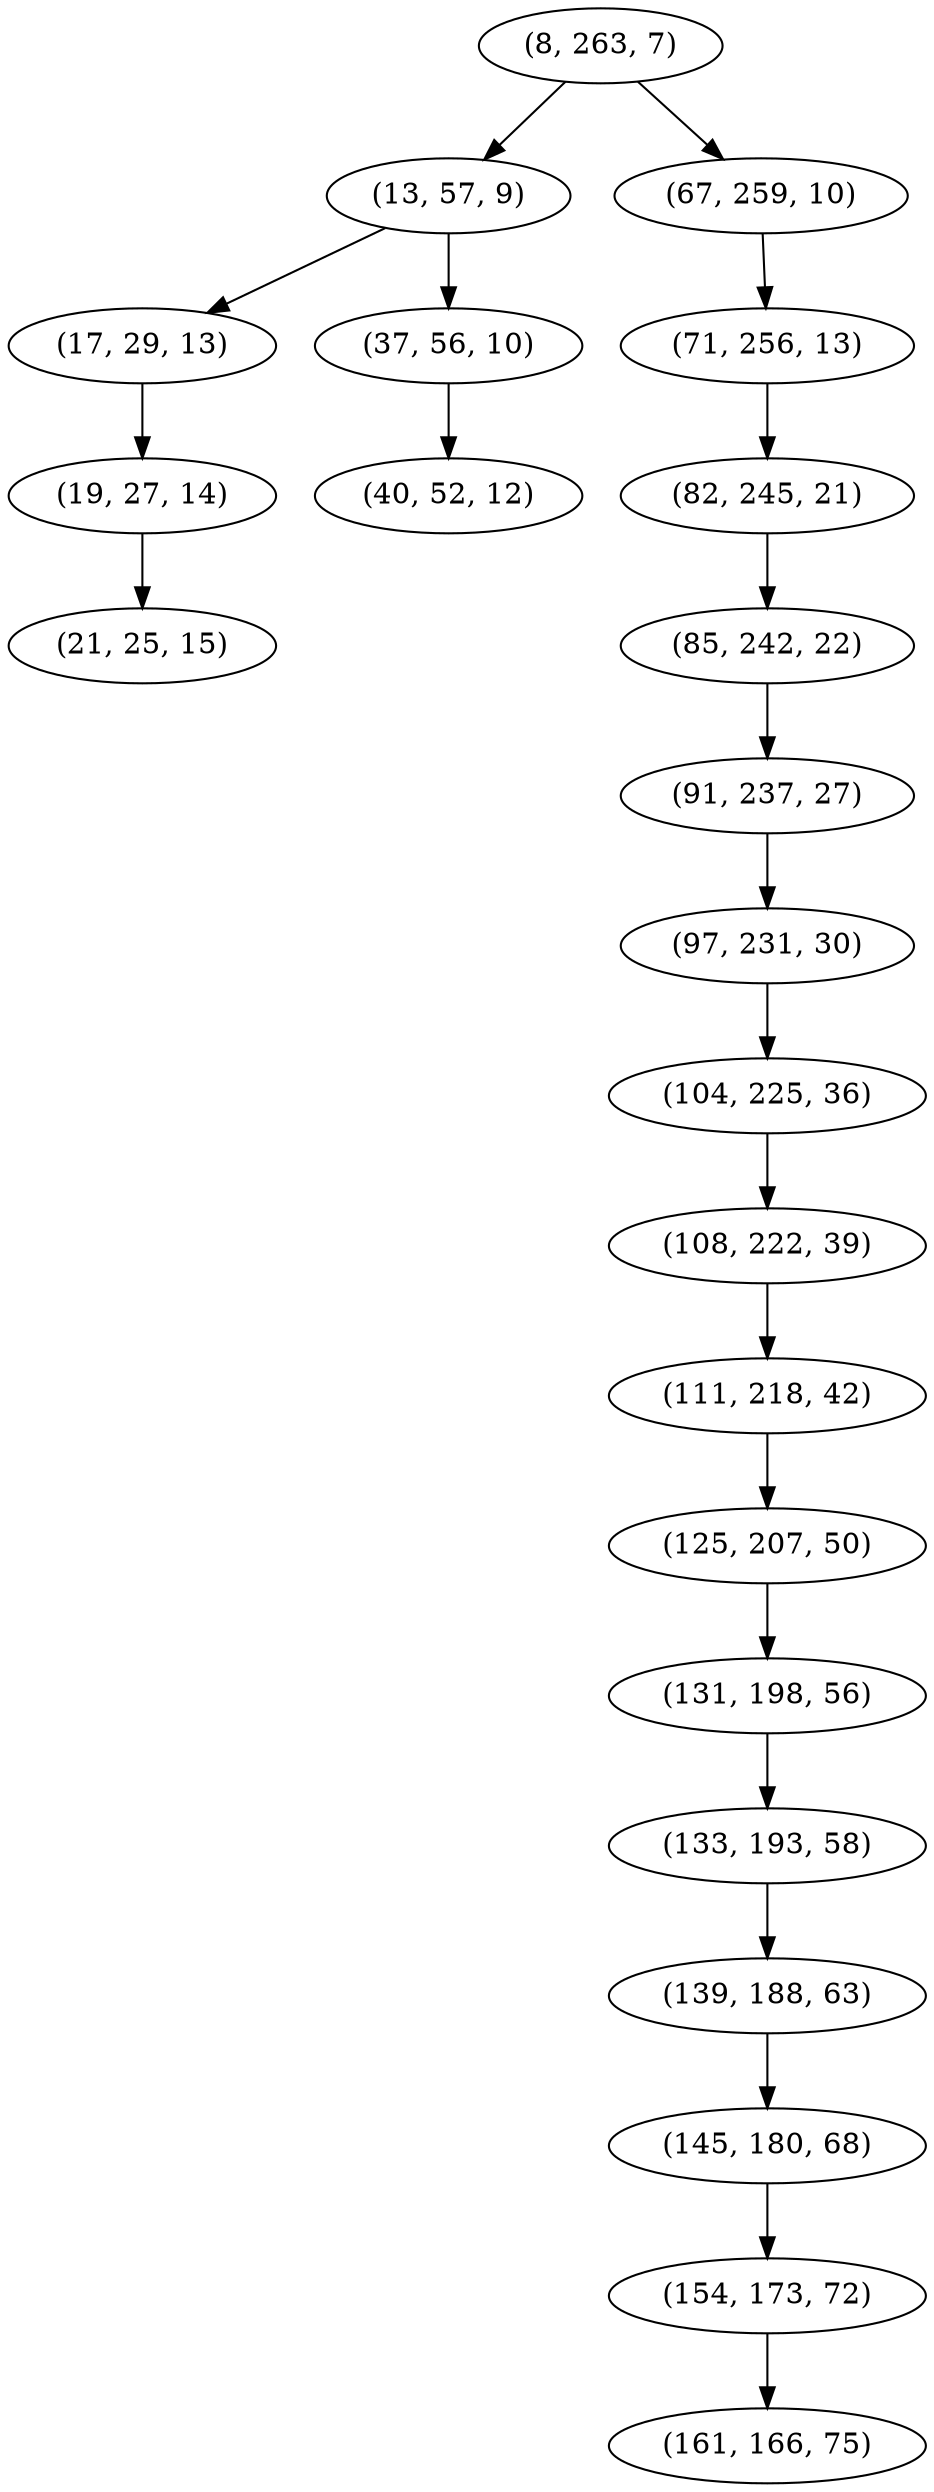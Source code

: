digraph tree {
    "(8, 263, 7)";
    "(13, 57, 9)";
    "(17, 29, 13)";
    "(19, 27, 14)";
    "(21, 25, 15)";
    "(37, 56, 10)";
    "(40, 52, 12)";
    "(67, 259, 10)";
    "(71, 256, 13)";
    "(82, 245, 21)";
    "(85, 242, 22)";
    "(91, 237, 27)";
    "(97, 231, 30)";
    "(104, 225, 36)";
    "(108, 222, 39)";
    "(111, 218, 42)";
    "(125, 207, 50)";
    "(131, 198, 56)";
    "(133, 193, 58)";
    "(139, 188, 63)";
    "(145, 180, 68)";
    "(154, 173, 72)";
    "(161, 166, 75)";
    "(8, 263, 7)" -> "(13, 57, 9)";
    "(8, 263, 7)" -> "(67, 259, 10)";
    "(13, 57, 9)" -> "(17, 29, 13)";
    "(13, 57, 9)" -> "(37, 56, 10)";
    "(17, 29, 13)" -> "(19, 27, 14)";
    "(19, 27, 14)" -> "(21, 25, 15)";
    "(37, 56, 10)" -> "(40, 52, 12)";
    "(67, 259, 10)" -> "(71, 256, 13)";
    "(71, 256, 13)" -> "(82, 245, 21)";
    "(82, 245, 21)" -> "(85, 242, 22)";
    "(85, 242, 22)" -> "(91, 237, 27)";
    "(91, 237, 27)" -> "(97, 231, 30)";
    "(97, 231, 30)" -> "(104, 225, 36)";
    "(104, 225, 36)" -> "(108, 222, 39)";
    "(108, 222, 39)" -> "(111, 218, 42)";
    "(111, 218, 42)" -> "(125, 207, 50)";
    "(125, 207, 50)" -> "(131, 198, 56)";
    "(131, 198, 56)" -> "(133, 193, 58)";
    "(133, 193, 58)" -> "(139, 188, 63)";
    "(139, 188, 63)" -> "(145, 180, 68)";
    "(145, 180, 68)" -> "(154, 173, 72)";
    "(154, 173, 72)" -> "(161, 166, 75)";
}
